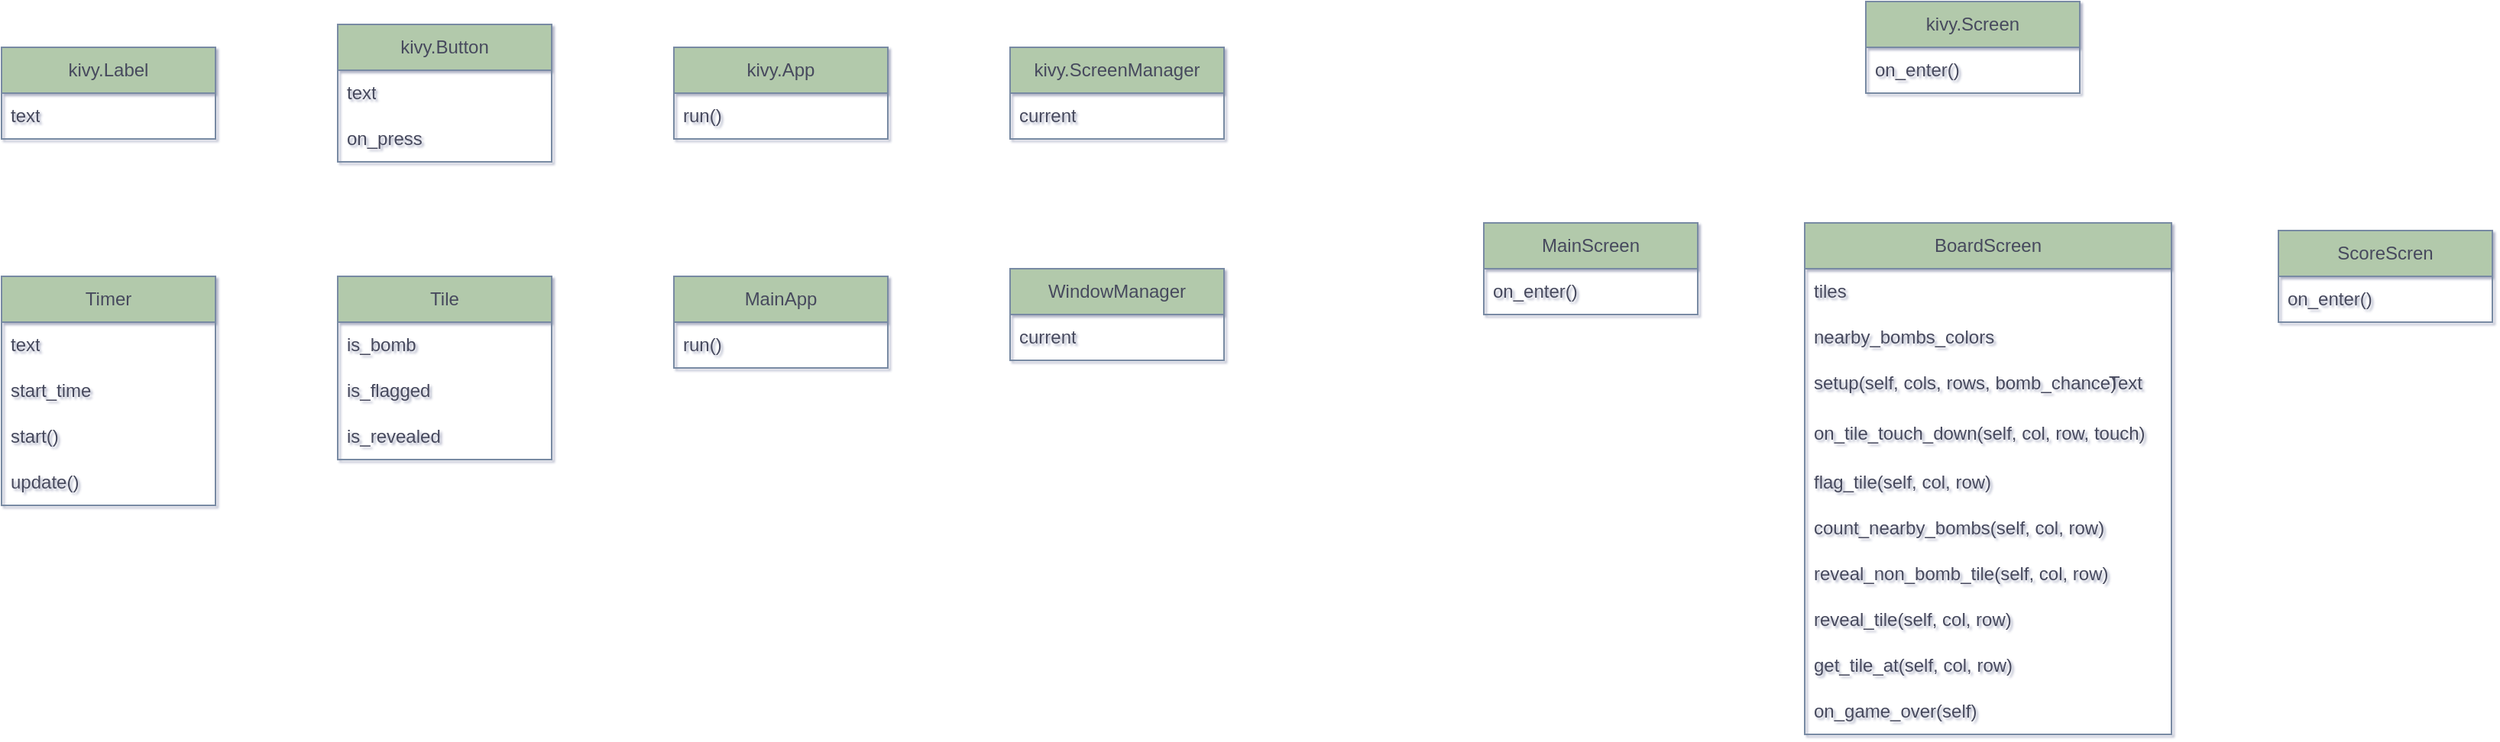 <mxfile version="20.6.0" type="github">
  <diagram id="C5RBs43oDa-KdzZeNtuy" name="Page-1">
    <mxGraphModel dx="3510" dy="1998" grid="1" gridSize="10" guides="1" tooltips="1" connect="1" arrows="1" fold="1" page="1" pageScale="1" pageWidth="3300" pageHeight="2339" math="0" shadow="1">
      <root>
        <mxCell id="WIyWlLk6GJQsqaUBKTNV-0" />
        <mxCell id="WIyWlLk6GJQsqaUBKTNV-1" parent="WIyWlLk6GJQsqaUBKTNV-0" />
        <mxCell id="eKo_IfHTDwnpA7URWWFP-1" value="kivy.Label" style="swimlane;fontStyle=0;childLayout=stackLayout;horizontal=1;startSize=30;horizontalStack=0;resizeParent=1;resizeParentMax=0;resizeLast=0;collapsible=1;marginBottom=0;whiteSpace=wrap;html=1;fillColor=#B2C9AB;strokeColor=#788AA3;fontColor=#46495D;rounded=0;" vertex="1" parent="WIyWlLk6GJQsqaUBKTNV-1">
          <mxGeometry x="80" y="90" width="140" height="60" as="geometry" />
        </mxCell>
        <mxCell id="eKo_IfHTDwnpA7URWWFP-2" value="text" style="text;strokeColor=none;fillColor=none;align=left;verticalAlign=middle;spacingLeft=4;spacingRight=4;overflow=hidden;points=[[0,0.5],[1,0.5]];portConstraint=eastwest;rotatable=0;whiteSpace=wrap;html=1;fontColor=#46495D;rounded=0;" vertex="1" parent="eKo_IfHTDwnpA7URWWFP-1">
          <mxGeometry y="30" width="140" height="30" as="geometry" />
        </mxCell>
        <mxCell id="eKo_IfHTDwnpA7URWWFP-5" value="Timer" style="swimlane;fontStyle=0;childLayout=stackLayout;horizontal=1;startSize=30;horizontalStack=0;resizeParent=1;resizeParentMax=0;resizeLast=0;collapsible=1;marginBottom=0;whiteSpace=wrap;html=1;fillColor=#B2C9AB;strokeColor=#788AA3;fontColor=#46495D;rounded=0;" vertex="1" parent="WIyWlLk6GJQsqaUBKTNV-1">
          <mxGeometry x="80" y="240" width="140" height="150" as="geometry" />
        </mxCell>
        <mxCell id="eKo_IfHTDwnpA7URWWFP-6" value="text" style="text;strokeColor=none;fillColor=none;align=left;verticalAlign=middle;spacingLeft=4;spacingRight=4;overflow=hidden;points=[[0,0.5],[1,0.5]];portConstraint=eastwest;rotatable=0;whiteSpace=wrap;html=1;fontColor=#46495D;rounded=0;" vertex="1" parent="eKo_IfHTDwnpA7URWWFP-5">
          <mxGeometry y="30" width="140" height="30" as="geometry" />
        </mxCell>
        <mxCell id="eKo_IfHTDwnpA7URWWFP-9" value="start_time" style="text;strokeColor=none;fillColor=none;align=left;verticalAlign=middle;spacingLeft=4;spacingRight=4;overflow=hidden;points=[[0,0.5],[1,0.5]];portConstraint=eastwest;rotatable=0;whiteSpace=wrap;html=1;fontColor=#46495D;rounded=0;" vertex="1" parent="eKo_IfHTDwnpA7URWWFP-5">
          <mxGeometry y="60" width="140" height="30" as="geometry" />
        </mxCell>
        <mxCell id="eKo_IfHTDwnpA7URWWFP-7" value="start()" style="text;strokeColor=none;fillColor=none;align=left;verticalAlign=middle;spacingLeft=4;spacingRight=4;overflow=hidden;points=[[0,0.5],[1,0.5]];portConstraint=eastwest;rotatable=0;whiteSpace=wrap;html=1;fontColor=#46495D;rounded=0;" vertex="1" parent="eKo_IfHTDwnpA7URWWFP-5">
          <mxGeometry y="90" width="140" height="30" as="geometry" />
        </mxCell>
        <mxCell id="eKo_IfHTDwnpA7URWWFP-8" value="update()" style="text;strokeColor=none;fillColor=none;align=left;verticalAlign=middle;spacingLeft=4;spacingRight=4;overflow=hidden;points=[[0,0.5],[1,0.5]];portConstraint=eastwest;rotatable=0;whiteSpace=wrap;html=1;fontColor=#46495D;rounded=0;" vertex="1" parent="eKo_IfHTDwnpA7URWWFP-5">
          <mxGeometry y="120" width="140" height="30" as="geometry" />
        </mxCell>
        <mxCell id="eKo_IfHTDwnpA7URWWFP-10" value="kivy.Button" style="swimlane;fontStyle=0;childLayout=stackLayout;horizontal=1;startSize=30;horizontalStack=0;resizeParent=1;resizeParentMax=0;resizeLast=0;collapsible=1;marginBottom=0;whiteSpace=wrap;html=1;fillColor=#B2C9AB;strokeColor=#788AA3;fontColor=#46495D;rounded=0;" vertex="1" parent="WIyWlLk6GJQsqaUBKTNV-1">
          <mxGeometry x="300" y="75" width="140" height="90" as="geometry" />
        </mxCell>
        <mxCell id="eKo_IfHTDwnpA7URWWFP-15" value="text" style="text;strokeColor=none;fillColor=none;align=left;verticalAlign=middle;spacingLeft=4;spacingRight=4;overflow=hidden;points=[[0,0.5],[1,0.5]];portConstraint=eastwest;rotatable=0;whiteSpace=wrap;html=1;fontColor=#46495D;rounded=0;" vertex="1" parent="eKo_IfHTDwnpA7URWWFP-10">
          <mxGeometry y="30" width="140" height="30" as="geometry" />
        </mxCell>
        <mxCell id="eKo_IfHTDwnpA7URWWFP-11" value="on_press" style="text;strokeColor=none;fillColor=none;align=left;verticalAlign=middle;spacingLeft=4;spacingRight=4;overflow=hidden;points=[[0,0.5],[1,0.5]];portConstraint=eastwest;rotatable=0;whiteSpace=wrap;html=1;fontColor=#46495D;rounded=0;" vertex="1" parent="eKo_IfHTDwnpA7URWWFP-10">
          <mxGeometry y="60" width="140" height="30" as="geometry" />
        </mxCell>
        <mxCell id="eKo_IfHTDwnpA7URWWFP-16" value="Tile" style="swimlane;fontStyle=0;childLayout=stackLayout;horizontal=1;startSize=30;horizontalStack=0;resizeParent=1;resizeParentMax=0;resizeLast=0;collapsible=1;marginBottom=0;whiteSpace=wrap;html=1;fillColor=#B2C9AB;strokeColor=#788AA3;fontColor=#46495D;rounded=0;" vertex="1" parent="WIyWlLk6GJQsqaUBKTNV-1">
          <mxGeometry x="300" y="240" width="140" height="120" as="geometry" />
        </mxCell>
        <mxCell id="eKo_IfHTDwnpA7URWWFP-17" value="is_bomb" style="text;strokeColor=none;fillColor=none;align=left;verticalAlign=middle;spacingLeft=4;spacingRight=4;overflow=hidden;points=[[0,0.5],[1,0.5]];portConstraint=eastwest;rotatable=0;whiteSpace=wrap;html=1;fontColor=#46495D;rounded=0;" vertex="1" parent="eKo_IfHTDwnpA7URWWFP-16">
          <mxGeometry y="30" width="140" height="30" as="geometry" />
        </mxCell>
        <mxCell id="eKo_IfHTDwnpA7URWWFP-18" value="is_flagged" style="text;strokeColor=none;fillColor=none;align=left;verticalAlign=middle;spacingLeft=4;spacingRight=4;overflow=hidden;points=[[0,0.5],[1,0.5]];portConstraint=eastwest;rotatable=0;whiteSpace=wrap;html=1;fontColor=#46495D;rounded=0;" vertex="1" parent="eKo_IfHTDwnpA7URWWFP-16">
          <mxGeometry y="60" width="140" height="30" as="geometry" />
        </mxCell>
        <mxCell id="eKo_IfHTDwnpA7URWWFP-19" value="is_revealed" style="text;strokeColor=none;fillColor=none;align=left;verticalAlign=middle;spacingLeft=4;spacingRight=4;overflow=hidden;points=[[0,0.5],[1,0.5]];portConstraint=eastwest;rotatable=0;whiteSpace=wrap;html=1;fontColor=#46495D;rounded=0;" vertex="1" parent="eKo_IfHTDwnpA7URWWFP-16">
          <mxGeometry y="90" width="140" height="30" as="geometry" />
        </mxCell>
        <mxCell id="eKo_IfHTDwnpA7URWWFP-20" value="kivy.Screen" style="swimlane;fontStyle=0;childLayout=stackLayout;horizontal=1;startSize=30;horizontalStack=0;resizeParent=1;resizeParentMax=0;resizeLast=0;collapsible=1;marginBottom=0;whiteSpace=wrap;html=1;fillColor=#B2C9AB;strokeColor=#788AA3;fontColor=#46495D;rounded=0;" vertex="1" parent="WIyWlLk6GJQsqaUBKTNV-1">
          <mxGeometry x="1300" y="60" width="140" height="60" as="geometry" />
        </mxCell>
        <mxCell id="eKo_IfHTDwnpA7URWWFP-41" value="on_enter()" style="text;strokeColor=none;fillColor=none;align=left;verticalAlign=middle;spacingLeft=4;spacingRight=4;overflow=hidden;points=[[0,0.5],[1,0.5]];portConstraint=eastwest;rotatable=0;whiteSpace=wrap;html=1;fontColor=#46495D;" vertex="1" parent="eKo_IfHTDwnpA7URWWFP-20">
          <mxGeometry y="30" width="140" height="30" as="geometry" />
        </mxCell>
        <mxCell id="eKo_IfHTDwnpA7URWWFP-24" value="MainScreen" style="swimlane;fontStyle=0;childLayout=stackLayout;horizontal=1;startSize=30;horizontalStack=0;resizeParent=1;resizeParentMax=0;resizeLast=0;collapsible=1;marginBottom=0;whiteSpace=wrap;html=1;fillColor=#B2C9AB;strokeColor=#788AA3;fontColor=#46495D;" vertex="1" parent="WIyWlLk6GJQsqaUBKTNV-1">
          <mxGeometry x="1050" y="205" width="140" height="60" as="geometry" />
        </mxCell>
        <mxCell id="eKo_IfHTDwnpA7URWWFP-66" value="on_enter()" style="text;strokeColor=none;fillColor=none;align=left;verticalAlign=middle;spacingLeft=4;spacingRight=4;overflow=hidden;points=[[0,0.5],[1,0.5]];portConstraint=eastwest;rotatable=0;whiteSpace=wrap;html=1;fontColor=#46495D;" vertex="1" parent="eKo_IfHTDwnpA7URWWFP-24">
          <mxGeometry y="30" width="140" height="30" as="geometry" />
        </mxCell>
        <mxCell id="eKo_IfHTDwnpA7URWWFP-28" value="BoardScreen" style="swimlane;fontStyle=0;childLayout=stackLayout;horizontal=1;startSize=30;horizontalStack=0;resizeParent=1;resizeParentMax=0;resizeLast=0;collapsible=1;marginBottom=0;whiteSpace=wrap;html=1;strokeColor=#788AA3;fontColor=#46495D;fillColor=#B2C9AB;" vertex="1" parent="WIyWlLk6GJQsqaUBKTNV-1">
          <mxGeometry x="1260" y="205" width="240" height="335" as="geometry" />
        </mxCell>
        <mxCell id="eKo_IfHTDwnpA7URWWFP-29" value="tiles" style="text;strokeColor=none;fillColor=none;align=left;verticalAlign=middle;spacingLeft=4;spacingRight=4;overflow=hidden;points=[[0,0.5],[1,0.5]];portConstraint=eastwest;rotatable=0;whiteSpace=wrap;html=1;fontColor=#46495D;" vertex="1" parent="eKo_IfHTDwnpA7URWWFP-28">
          <mxGeometry y="30" width="240" height="30" as="geometry" />
        </mxCell>
        <mxCell id="eKo_IfHTDwnpA7URWWFP-30" value="nearby_bombs_colors" style="text;strokeColor=none;fillColor=none;align=left;verticalAlign=middle;spacingLeft=4;spacingRight=4;overflow=hidden;points=[[0,0.5],[1,0.5]];portConstraint=eastwest;rotatable=0;whiteSpace=wrap;html=1;fontColor=#46495D;" vertex="1" parent="eKo_IfHTDwnpA7URWWFP-28">
          <mxGeometry y="60" width="240" height="30" as="geometry" />
        </mxCell>
        <mxCell id="eKo_IfHTDwnpA7URWWFP-31" value="setup(self, cols, rows, bomb_chance)" style="text;strokeColor=none;fillColor=none;align=left;verticalAlign=middle;spacingLeft=4;spacingRight=4;overflow=hidden;points=[[0,0.5],[1,0.5]];portConstraint=eastwest;rotatable=0;whiteSpace=wrap;html=1;fontColor=#46495D;" vertex="1" parent="eKo_IfHTDwnpA7URWWFP-28">
          <mxGeometry y="90" width="240" height="30" as="geometry" />
        </mxCell>
        <mxCell id="eKo_IfHTDwnpA7URWWFP-32" value="on_tile_touch_down(self, col, row, touch)" style="text;strokeColor=none;fillColor=none;align=left;verticalAlign=middle;spacingLeft=4;spacingRight=4;overflow=hidden;points=[[0,0.5],[1,0.5]];portConstraint=eastwest;rotatable=0;whiteSpace=wrap;html=1;fontColor=#46495D;" vertex="1" parent="eKo_IfHTDwnpA7URWWFP-28">
          <mxGeometry y="120" width="240" height="35" as="geometry" />
        </mxCell>
        <mxCell id="eKo_IfHTDwnpA7URWWFP-33" value="flag_tile(self, col, row)" style="text;strokeColor=none;fillColor=none;align=left;verticalAlign=middle;spacingLeft=4;spacingRight=4;overflow=hidden;points=[[0,0.5],[1,0.5]];portConstraint=eastwest;rotatable=0;whiteSpace=wrap;html=1;fontColor=#46495D;" vertex="1" parent="eKo_IfHTDwnpA7URWWFP-28">
          <mxGeometry y="155" width="240" height="30" as="geometry" />
        </mxCell>
        <mxCell id="eKo_IfHTDwnpA7URWWFP-34" value="count_nearby_bombs(self, col, row)" style="text;strokeColor=none;fillColor=none;align=left;verticalAlign=middle;spacingLeft=4;spacingRight=4;overflow=hidden;points=[[0,0.5],[1,0.5]];portConstraint=eastwest;rotatable=0;whiteSpace=wrap;html=1;fontColor=#46495D;" vertex="1" parent="eKo_IfHTDwnpA7URWWFP-28">
          <mxGeometry y="185" width="240" height="30" as="geometry" />
        </mxCell>
        <mxCell id="eKo_IfHTDwnpA7URWWFP-35" value="reveal_non_bomb_tile(self, col, row)" style="text;strokeColor=none;fillColor=none;align=left;verticalAlign=middle;spacingLeft=4;spacingRight=4;overflow=hidden;points=[[0,0.5],[1,0.5]];portConstraint=eastwest;rotatable=0;whiteSpace=wrap;html=1;fontColor=#46495D;" vertex="1" parent="eKo_IfHTDwnpA7URWWFP-28">
          <mxGeometry y="215" width="240" height="30" as="geometry" />
        </mxCell>
        <mxCell id="eKo_IfHTDwnpA7URWWFP-36" value="reveal_tile(self, col, row)" style="text;strokeColor=none;fillColor=none;align=left;verticalAlign=middle;spacingLeft=4;spacingRight=4;overflow=hidden;points=[[0,0.5],[1,0.5]];portConstraint=eastwest;rotatable=0;whiteSpace=wrap;html=1;fontColor=#46495D;" vertex="1" parent="eKo_IfHTDwnpA7URWWFP-28">
          <mxGeometry y="245" width="240" height="30" as="geometry" />
        </mxCell>
        <mxCell id="eKo_IfHTDwnpA7URWWFP-37" value="get_tile_at(self, col, row)" style="text;strokeColor=none;fillColor=none;align=left;verticalAlign=middle;spacingLeft=4;spacingRight=4;overflow=hidden;points=[[0,0.5],[1,0.5]];portConstraint=eastwest;rotatable=0;whiteSpace=wrap;html=1;fontColor=#46495D;" vertex="1" parent="eKo_IfHTDwnpA7URWWFP-28">
          <mxGeometry y="275" width="240" height="30" as="geometry" />
        </mxCell>
        <mxCell id="eKo_IfHTDwnpA7URWWFP-38" value="on_game_over(self)" style="text;strokeColor=none;fillColor=none;align=left;verticalAlign=middle;spacingLeft=4;spacingRight=4;overflow=hidden;points=[[0,0.5],[1,0.5]];portConstraint=eastwest;rotatable=0;whiteSpace=wrap;html=1;fontColor=#46495D;" vertex="1" parent="eKo_IfHTDwnpA7URWWFP-28">
          <mxGeometry y="305" width="240" height="30" as="geometry" />
        </mxCell>
        <mxCell id="eKo_IfHTDwnpA7URWWFP-40" value="Text" style="text;html=1;strokeColor=none;fillColor=none;align=center;verticalAlign=middle;whiteSpace=wrap;rounded=0;fontColor=#46495D;" vertex="1" parent="WIyWlLk6GJQsqaUBKTNV-1">
          <mxGeometry x="1440" y="295" width="60" height="30" as="geometry" />
        </mxCell>
        <mxCell id="eKo_IfHTDwnpA7URWWFP-42" value="ScoreScren" style="swimlane;fontStyle=0;childLayout=stackLayout;horizontal=1;startSize=30;horizontalStack=0;resizeParent=1;resizeParentMax=0;resizeLast=0;collapsible=1;marginBottom=0;whiteSpace=wrap;html=1;strokeColor=#788AA3;fontColor=#46495D;fillColor=#B2C9AB;" vertex="1" parent="WIyWlLk6GJQsqaUBKTNV-1">
          <mxGeometry x="1570" y="210" width="140" height="60" as="geometry" />
        </mxCell>
        <mxCell id="eKo_IfHTDwnpA7URWWFP-43" value="on_enter()" style="text;strokeColor=none;fillColor=none;align=left;verticalAlign=middle;spacingLeft=4;spacingRight=4;overflow=hidden;points=[[0,0.5],[1,0.5]];portConstraint=eastwest;rotatable=0;whiteSpace=wrap;html=1;fontColor=#46495D;" vertex="1" parent="eKo_IfHTDwnpA7URWWFP-42">
          <mxGeometry y="30" width="140" height="30" as="geometry" />
        </mxCell>
        <mxCell id="eKo_IfHTDwnpA7URWWFP-46" value="kivy.App" style="swimlane;fontStyle=0;childLayout=stackLayout;horizontal=1;startSize=30;horizontalStack=0;resizeParent=1;resizeParentMax=0;resizeLast=0;collapsible=1;marginBottom=0;whiteSpace=wrap;html=1;strokeColor=#788AA3;fontColor=#46495D;fillColor=#B2C9AB;" vertex="1" parent="WIyWlLk6GJQsqaUBKTNV-1">
          <mxGeometry x="520" y="90" width="140" height="60" as="geometry" />
        </mxCell>
        <mxCell id="eKo_IfHTDwnpA7URWWFP-64" value="run()" style="text;strokeColor=none;fillColor=none;align=left;verticalAlign=middle;spacingLeft=4;spacingRight=4;overflow=hidden;points=[[0,0.5],[1,0.5]];portConstraint=eastwest;rotatable=0;whiteSpace=wrap;html=1;fontColor=#46495D;" vertex="1" parent="eKo_IfHTDwnpA7URWWFP-46">
          <mxGeometry y="30" width="140" height="30" as="geometry" />
        </mxCell>
        <mxCell id="eKo_IfHTDwnpA7URWWFP-50" value="MainApp" style="swimlane;fontStyle=0;childLayout=stackLayout;horizontal=1;startSize=30;horizontalStack=0;resizeParent=1;resizeParentMax=0;resizeLast=0;collapsible=1;marginBottom=0;whiteSpace=wrap;html=1;strokeColor=#788AA3;fontColor=#46495D;fillColor=#B2C9AB;" vertex="1" parent="WIyWlLk6GJQsqaUBKTNV-1">
          <mxGeometry x="520" y="240" width="140" height="60" as="geometry" />
        </mxCell>
        <mxCell id="eKo_IfHTDwnpA7URWWFP-65" value="run()" style="text;strokeColor=none;fillColor=none;align=left;verticalAlign=middle;spacingLeft=4;spacingRight=4;overflow=hidden;points=[[0,0.5],[1,0.5]];portConstraint=eastwest;rotatable=0;whiteSpace=wrap;html=1;fontColor=#46495D;" vertex="1" parent="eKo_IfHTDwnpA7URWWFP-50">
          <mxGeometry y="30" width="140" height="30" as="geometry" />
        </mxCell>
        <mxCell id="eKo_IfHTDwnpA7URWWFP-54" value="kivy.ScreenManager" style="swimlane;fontStyle=0;childLayout=stackLayout;horizontal=1;startSize=30;horizontalStack=0;resizeParent=1;resizeParentMax=0;resizeLast=0;collapsible=1;marginBottom=0;whiteSpace=wrap;html=1;strokeColor=#788AA3;fontColor=#46495D;fillColor=#B2C9AB;" vertex="1" parent="WIyWlLk6GJQsqaUBKTNV-1">
          <mxGeometry x="740" y="90" width="140" height="60" as="geometry" />
        </mxCell>
        <mxCell id="eKo_IfHTDwnpA7URWWFP-63" value="current" style="text;strokeColor=none;fillColor=none;align=left;verticalAlign=middle;spacingLeft=4;spacingRight=4;overflow=hidden;points=[[0,0.5],[1,0.5]];portConstraint=eastwest;rotatable=0;whiteSpace=wrap;html=1;fontColor=#46495D;" vertex="1" parent="eKo_IfHTDwnpA7URWWFP-54">
          <mxGeometry y="30" width="140" height="30" as="geometry" />
        </mxCell>
        <mxCell id="eKo_IfHTDwnpA7URWWFP-58" value="WindowManager" style="swimlane;fontStyle=0;childLayout=stackLayout;horizontal=1;startSize=30;horizontalStack=0;resizeParent=1;resizeParentMax=0;resizeLast=0;collapsible=1;marginBottom=0;whiteSpace=wrap;html=1;strokeColor=#788AA3;fontColor=#46495D;fillColor=#B2C9AB;" vertex="1" parent="WIyWlLk6GJQsqaUBKTNV-1">
          <mxGeometry x="740" y="235" width="140" height="60" as="geometry" />
        </mxCell>
        <mxCell id="eKo_IfHTDwnpA7URWWFP-59" value="current" style="text;strokeColor=none;fillColor=none;align=left;verticalAlign=middle;spacingLeft=4;spacingRight=4;overflow=hidden;points=[[0,0.5],[1,0.5]];portConstraint=eastwest;rotatable=0;whiteSpace=wrap;html=1;fontColor=#46495D;" vertex="1" parent="eKo_IfHTDwnpA7URWWFP-58">
          <mxGeometry y="30" width="140" height="30" as="geometry" />
        </mxCell>
      </root>
    </mxGraphModel>
  </diagram>
</mxfile>
